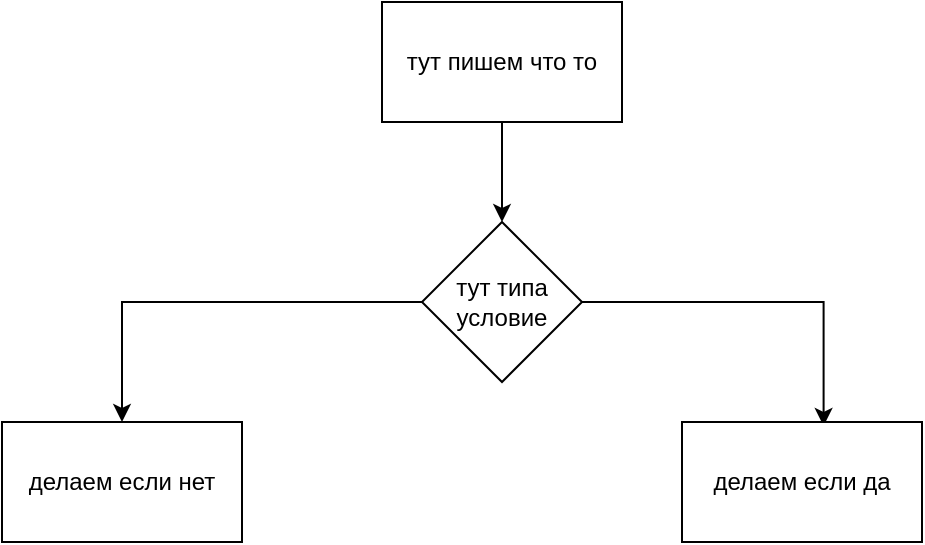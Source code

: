 <mxfile version="21.6.8" type="device">
  <diagram name="Страница — 1" id="ELz9U-Jr5-6MgNVhLvK-">
    <mxGraphModel dx="1042" dy="569" grid="1" gridSize="10" guides="1" tooltips="1" connect="1" arrows="1" fold="1" page="1" pageScale="1" pageWidth="827" pageHeight="1169" math="0" shadow="0">
      <root>
        <mxCell id="0" />
        <mxCell id="1" parent="0" />
        <mxCell id="A4HGKn2kcgTVfE6wWV2A-7" style="edgeStyle=orthogonalEdgeStyle;rounded=0;orthogonalLoop=1;jettySize=auto;html=1;exitX=0.5;exitY=1;exitDx=0;exitDy=0;entryX=0.5;entryY=0;entryDx=0;entryDy=0;" edge="1" parent="1" source="A4HGKn2kcgTVfE6wWV2A-1" target="A4HGKn2kcgTVfE6wWV2A-2">
          <mxGeometry relative="1" as="geometry" />
        </mxCell>
        <mxCell id="A4HGKn2kcgTVfE6wWV2A-1" value="тут пишем что то" style="rounded=0;whiteSpace=wrap;html=1;" vertex="1" parent="1">
          <mxGeometry x="310" y="90" width="120" height="60" as="geometry" />
        </mxCell>
        <mxCell id="A4HGKn2kcgTVfE6wWV2A-5" style="edgeStyle=orthogonalEdgeStyle;rounded=0;orthogonalLoop=1;jettySize=auto;html=1;exitX=0;exitY=0.5;exitDx=0;exitDy=0;entryX=0.5;entryY=0;entryDx=0;entryDy=0;" edge="1" parent="1" source="A4HGKn2kcgTVfE6wWV2A-2" target="A4HGKn2kcgTVfE6wWV2A-4">
          <mxGeometry relative="1" as="geometry" />
        </mxCell>
        <mxCell id="A4HGKn2kcgTVfE6wWV2A-6" style="edgeStyle=orthogonalEdgeStyle;rounded=0;orthogonalLoop=1;jettySize=auto;html=1;exitX=1;exitY=0.5;exitDx=0;exitDy=0;entryX=0.59;entryY=0.033;entryDx=0;entryDy=0;entryPerimeter=0;" edge="1" parent="1" source="A4HGKn2kcgTVfE6wWV2A-2" target="A4HGKn2kcgTVfE6wWV2A-3">
          <mxGeometry relative="1" as="geometry" />
        </mxCell>
        <mxCell id="A4HGKn2kcgTVfE6wWV2A-2" value="тут типа условие" style="rhombus;whiteSpace=wrap;html=1;" vertex="1" parent="1">
          <mxGeometry x="330" y="200" width="80" height="80" as="geometry" />
        </mxCell>
        <mxCell id="A4HGKn2kcgTVfE6wWV2A-3" value="делаем если да" style="rounded=0;whiteSpace=wrap;html=1;" vertex="1" parent="1">
          <mxGeometry x="460" y="300" width="120" height="60" as="geometry" />
        </mxCell>
        <mxCell id="A4HGKn2kcgTVfE6wWV2A-4" value="делаем если нет" style="rounded=0;whiteSpace=wrap;html=1;" vertex="1" parent="1">
          <mxGeometry x="120" y="300" width="120" height="60" as="geometry" />
        </mxCell>
      </root>
    </mxGraphModel>
  </diagram>
</mxfile>
